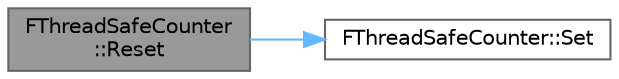 digraph "FThreadSafeCounter::Reset"
{
 // INTERACTIVE_SVG=YES
 // LATEX_PDF_SIZE
  bgcolor="transparent";
  edge [fontname=Helvetica,fontsize=10,labelfontname=Helvetica,labelfontsize=10];
  node [fontname=Helvetica,fontsize=10,shape=box,height=0.2,width=0.4];
  rankdir="LR";
  Node1 [id="Node000001",label="FThreadSafeCounter\l::Reset",height=0.2,width=0.4,color="gray40", fillcolor="grey60", style="filled", fontcolor="black",tooltip="Resets the counter's value to zero."];
  Node1 -> Node2 [id="edge1_Node000001_Node000002",color="steelblue1",style="solid",tooltip=" "];
  Node2 [id="Node000002",label="FThreadSafeCounter::Set",height=0.2,width=0.4,color="grey40", fillcolor="white", style="filled",URL="$df/dae/classFThreadSafeCounter.html#ae4334b38050e246805d70f7802d5e8c9",tooltip="Sets the counter to a specific value and returns the old value."];
}
